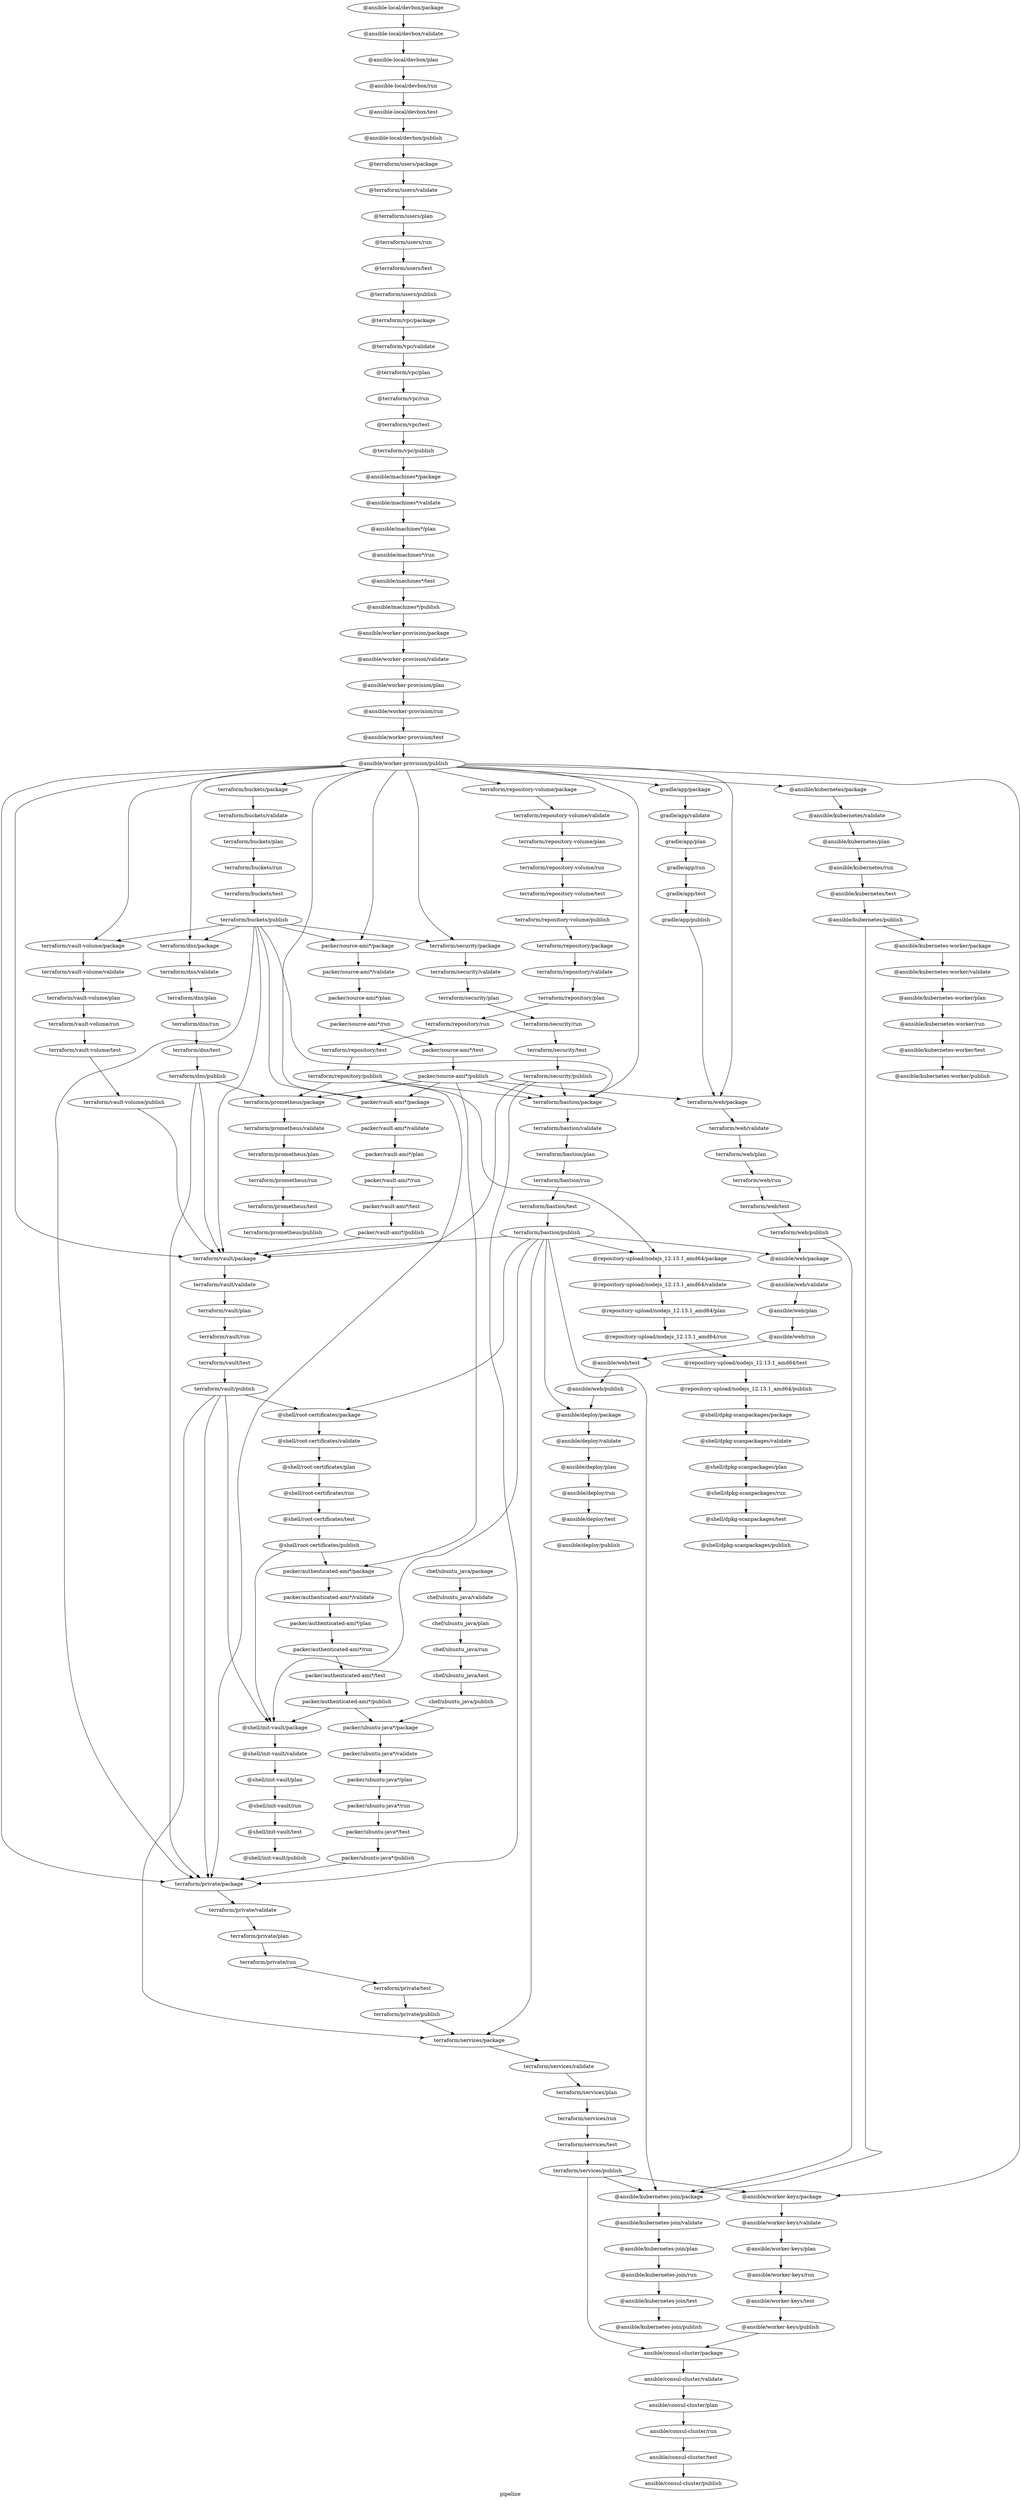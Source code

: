 digraph "G" {
label="pipeline";
rankdir=TB;
"packer/source-ami*/package";
"packer/source-ami*/validate";
"packer/source-ami*/plan";
"packer/source-ami*/run";
"packer/source-ami*/test";
"packer/source-ami*/publish";
"terraform/bastion/package";
"terraform/bastion/validate";
"terraform/bastion/plan";
"terraform/bastion/run";
"terraform/bastion/test";
"terraform/bastion/publish";
"packer/vault-ami*/package";
"packer/vault-ami*/validate";
"packer/vault-ami*/plan";
"packer/vault-ami*/run";
"packer/vault-ami*/test";
"packer/vault-ami*/publish";
"terraform/web/package";
"terraform/web/validate";
"terraform/web/plan";
"terraform/web/run";
"terraform/web/test";
"terraform/web/publish";
"@repository-upload/nodejs_12.13.1_amd64/package";
"@repository-upload/nodejs_12.13.1_amd64/validate";
"@repository-upload/nodejs_12.13.1_amd64/plan";
"@repository-upload/nodejs_12.13.1_amd64/run";
"@repository-upload/nodejs_12.13.1_amd64/test";
"@repository-upload/nodejs_12.13.1_amd64/publish";
"terraform/repository/package";
"terraform/repository/validate";
"terraform/repository/plan";
"terraform/repository/run";
"terraform/repository/test";
"terraform/repository/publish";
"@shell/dpkg-scanpackages/package";
"@shell/dpkg-scanpackages/validate";
"@shell/dpkg-scanpackages/plan";
"@shell/dpkg-scanpackages/run";
"@shell/dpkg-scanpackages/test";
"@shell/dpkg-scanpackages/publish";
"@ansible/kubernetes-join/package";
"@ansible/kubernetes-join/validate";
"@ansible/kubernetes-join/plan";
"@ansible/kubernetes-join/run";
"@ansible/kubernetes-join/test";
"@ansible/kubernetes-join/publish";
"terraform/services/package";
"terraform/services/validate";
"terraform/services/plan";
"terraform/services/run";
"terraform/services/test";
"terraform/services/publish";
"@ansible/kubernetes/package";
"@ansible/kubernetes/validate";
"@ansible/kubernetes/plan";
"@ansible/kubernetes/run";
"@ansible/kubernetes/test";
"@ansible/kubernetes/publish";
"@ansible/worker-keys/package";
"@ansible/worker-keys/validate";
"@ansible/worker-keys/plan";
"@ansible/worker-keys/run";
"@ansible/worker-keys/test";
"@ansible/worker-keys/publish";
"@ansible/deploy/package";
"@ansible/deploy/validate";
"@ansible/deploy/plan";
"@ansible/deploy/run";
"@ansible/deploy/test";
"@ansible/deploy/publish";
"@ansible/web/package";
"@ansible/web/validate";
"@ansible/web/plan";
"@ansible/web/run";
"@ansible/web/test";
"@ansible/web/publish";
"@ansible/worker-provision/package";
"@ansible/worker-provision/validate";
"@ansible/worker-provision/plan";
"@ansible/worker-provision/run";
"@ansible/worker-provision/test";
"@ansible/worker-provision/publish";
"terraform/repository-volume/package";
"terraform/repository-volume/validate";
"terraform/repository-volume/plan";
"terraform/repository-volume/run";
"terraform/repository-volume/test";
"terraform/repository-volume/publish";
"terraform/private/package";
"terraform/private/validate";
"terraform/private/plan";
"terraform/private/run";
"terraform/private/test";
"terraform/private/publish";
"terraform/prometheus/package";
"terraform/prometheus/validate";
"terraform/prometheus/plan";
"terraform/prometheus/run";
"terraform/prometheus/test";
"terraform/prometheus/publish";
"ansible/consul-cluster/package";
"ansible/consul-cluster/validate";
"ansible/consul-cluster/plan";
"ansible/consul-cluster/run";
"ansible/consul-cluster/test";
"ansible/consul-cluster/publish";
"gradle/app/package";
"gradle/app/validate";
"gradle/app/plan";
"gradle/app/run";
"gradle/app/test";
"gradle/app/publish";
"@ansible/kubernetes-worker/package";
"@ansible/kubernetes-worker/validate";
"@ansible/kubernetes-worker/plan";
"@ansible/kubernetes-worker/run";
"@ansible/kubernetes-worker/test";
"@ansible/kubernetes-worker/publish";
"terraform/buckets/package";
"terraform/buckets/validate";
"terraform/buckets/plan";
"terraform/buckets/run";
"terraform/buckets/test";
"terraform/buckets/publish";
"terraform/vault/package";
"terraform/vault/validate";
"terraform/vault/plan";
"terraform/vault/run";
"terraform/vault/test";
"terraform/vault/publish";
"terraform/dns/package";
"terraform/dns/validate";
"terraform/dns/plan";
"terraform/dns/run";
"terraform/dns/test";
"terraform/dns/publish";
"terraform/vault-volume/package";
"terraform/vault-volume/validate";
"terraform/vault-volume/plan";
"terraform/vault-volume/run";
"terraform/vault-volume/test";
"terraform/vault-volume/publish";
"terraform/security/package";
"terraform/security/validate";
"terraform/security/plan";
"terraform/security/run";
"terraform/security/test";
"terraform/security/publish";
"@terraform/vpc/package";
"@terraform/vpc/validate";
"@terraform/vpc/plan";
"@terraform/vpc/run";
"@terraform/vpc/test";
"@terraform/vpc/publish";
"@ansible/machines*/package";
"@ansible/machines*/validate";
"@ansible/machines*/plan";
"@ansible/machines*/run";
"@ansible/machines*/test";
"@ansible/machines*/publish";
"chef/ubuntu_java/package";
"chef/ubuntu_java/validate";
"chef/ubuntu_java/plan";
"chef/ubuntu_java/run";
"chef/ubuntu_java/test";
"chef/ubuntu_java/publish";
"packer/ubuntu-java*/package";
"packer/ubuntu-java*/validate";
"packer/ubuntu-java*/plan";
"packer/ubuntu-java*/run";
"packer/ubuntu-java*/test";
"packer/ubuntu-java*/publish";
"@ansible-local/devbox/package";
"@ansible-local/devbox/validate";
"@ansible-local/devbox/plan";
"@ansible-local/devbox/run";
"@ansible-local/devbox/test";
"@ansible-local/devbox/publish";
"@terraform/users/package";
"@terraform/users/validate";
"@terraform/users/plan";
"@terraform/users/run";
"@terraform/users/test";
"@terraform/users/publish";
"@shell/root-certificates/package";
"@shell/root-certificates/validate";
"@shell/root-certificates/plan";
"@shell/root-certificates/run";
"@shell/root-certificates/test";
"@shell/root-certificates/publish";
"@shell/init-vault/package";
"@shell/init-vault/validate";
"@shell/init-vault/plan";
"@shell/init-vault/run";
"@shell/init-vault/test";
"@shell/init-vault/publish";
"packer/authenticated-ami*/package";
"packer/authenticated-ami*/validate";
"packer/authenticated-ami*/plan";
"packer/authenticated-ami*/run";
"packer/authenticated-ami*/test";
"packer/authenticated-ami*/publish";
"packer/source-ami*/package" -> "packer/source-ami*/validate"  [key=0];
"packer/source-ami*/validate" -> "packer/source-ami*/plan"  [key=0];
"packer/source-ami*/plan" -> "packer/source-ami*/run"  [key=0];
"packer/source-ami*/run" -> "packer/source-ami*/test"  [key=0];
"packer/source-ami*/test" -> "packer/source-ami*/publish"  [key=0];
"packer/source-ami*/publish" -> "terraform/bastion/package"  [key=0];
"packer/source-ami*/publish" -> "packer/vault-ami*/package"  [key=0];
"packer/source-ami*/publish" -> "terraform/web/package"  [key=0];
"packer/source-ami*/publish" -> "terraform/prometheus/package"  [key=0];
"packer/source-ami*/publish" -> "packer/authenticated-ami*/package"  [key=0];
"terraform/bastion/package" -> "terraform/bastion/validate"  [key=0];
"terraform/bastion/validate" -> "terraform/bastion/plan"  [key=0];
"terraform/bastion/plan" -> "terraform/bastion/run"  [key=0];
"terraform/bastion/run" -> "terraform/bastion/test"  [key=0];
"terraform/bastion/test" -> "terraform/bastion/publish"  [key=0];
"terraform/bastion/publish" -> "@repository-upload/nodejs_12.13.1_amd64/package"  [key=0];
"terraform/bastion/publish" -> "@ansible/kubernetes-join/package"  [key=0];
"terraform/bastion/publish" -> "terraform/services/package"  [key=0];
"terraform/bastion/publish" -> "@ansible/deploy/package"  [key=0];
"terraform/bastion/publish" -> "@ansible/web/package"  [key=0];
"terraform/bastion/publish" -> "terraform/vault/package"  [key=0];
"terraform/bastion/publish" -> "@shell/root-certificates/package"  [key=0];
"terraform/bastion/publish" -> "@shell/init-vault/package"  [key=0];
"packer/vault-ami*/package" -> "packer/vault-ami*/validate"  [key=0];
"packer/vault-ami*/validate" -> "packer/vault-ami*/plan"  [key=0];
"packer/vault-ami*/plan" -> "packer/vault-ami*/run"  [key=0];
"packer/vault-ami*/run" -> "packer/vault-ami*/test"  [key=0];
"packer/vault-ami*/test" -> "packer/vault-ami*/publish"  [key=0];
"packer/vault-ami*/publish" -> "terraform/vault/package"  [key=0];
"terraform/web/package" -> "terraform/web/validate"  [key=0];
"terraform/web/validate" -> "terraform/web/plan"  [key=0];
"terraform/web/plan" -> "terraform/web/run"  [key=0];
"terraform/web/run" -> "terraform/web/test"  [key=0];
"terraform/web/test" -> "terraform/web/publish"  [key=0];
"terraform/web/publish" -> "@ansible/kubernetes-join/package"  [key=0];
"terraform/web/publish" -> "@ansible/web/package"  [key=0];
"@repository-upload/nodejs_12.13.1_amd64/package" -> "@repository-upload/nodejs_12.13.1_amd64/validate"  [key=0];
"@repository-upload/nodejs_12.13.1_amd64/validate" -> "@repository-upload/nodejs_12.13.1_amd64/plan"  [key=0];
"@repository-upload/nodejs_12.13.1_amd64/plan" -> "@repository-upload/nodejs_12.13.1_amd64/run"  [key=0];
"@repository-upload/nodejs_12.13.1_amd64/run" -> "@repository-upload/nodejs_12.13.1_amd64/test"  [key=0];
"@repository-upload/nodejs_12.13.1_amd64/test" -> "@repository-upload/nodejs_12.13.1_amd64/publish"  [key=0];
"@repository-upload/nodejs_12.13.1_amd64/publish" -> "@shell/dpkg-scanpackages/package"  [key=0];
"terraform/repository/package" -> "terraform/repository/validate"  [key=0];
"terraform/repository/validate" -> "terraform/repository/plan"  [key=0];
"terraform/repository/plan" -> "terraform/repository/run"  [key=0];
"terraform/repository/run" -> "terraform/repository/test"  [key=0];
"terraform/repository/test" -> "terraform/repository/publish"  [key=0];
"terraform/repository/publish" -> "terraform/bastion/package"  [key=0];
"terraform/repository/publish" -> "@repository-upload/nodejs_12.13.1_amd64/package"  [key=0];
"terraform/repository/publish" -> "terraform/private/package"  [key=0];
"terraform/repository/publish" -> "terraform/prometheus/package"  [key=0];
"@shell/dpkg-scanpackages/package" -> "@shell/dpkg-scanpackages/validate"  [key=0];
"@shell/dpkg-scanpackages/validate" -> "@shell/dpkg-scanpackages/plan"  [key=0];
"@shell/dpkg-scanpackages/plan" -> "@shell/dpkg-scanpackages/run"  [key=0];
"@shell/dpkg-scanpackages/run" -> "@shell/dpkg-scanpackages/test"  [key=0];
"@shell/dpkg-scanpackages/test" -> "@shell/dpkg-scanpackages/publish"  [key=0];
"@ansible/kubernetes-join/package" -> "@ansible/kubernetes-join/validate"  [key=0];
"@ansible/kubernetes-join/validate" -> "@ansible/kubernetes-join/plan"  [key=0];
"@ansible/kubernetes-join/plan" -> "@ansible/kubernetes-join/run"  [key=0];
"@ansible/kubernetes-join/run" -> "@ansible/kubernetes-join/test"  [key=0];
"@ansible/kubernetes-join/test" -> "@ansible/kubernetes-join/publish"  [key=0];
"terraform/services/package" -> "terraform/services/validate"  [key=0];
"terraform/services/validate" -> "terraform/services/plan"  [key=0];
"terraform/services/plan" -> "terraform/services/run"  [key=0];
"terraform/services/run" -> "terraform/services/test"  [key=0];
"terraform/services/test" -> "terraform/services/publish"  [key=0];
"terraform/services/publish" -> "@ansible/kubernetes-join/package"  [key=0];
"terraform/services/publish" -> "@ansible/worker-keys/package"  [key=0];
"terraform/services/publish" -> "ansible/consul-cluster/package"  [key=0];
"@ansible/kubernetes/package" -> "@ansible/kubernetes/validate"  [key=0];
"@ansible/kubernetes/validate" -> "@ansible/kubernetes/plan"  [key=0];
"@ansible/kubernetes/plan" -> "@ansible/kubernetes/run"  [key=0];
"@ansible/kubernetes/run" -> "@ansible/kubernetes/test"  [key=0];
"@ansible/kubernetes/test" -> "@ansible/kubernetes/publish"  [key=0];
"@ansible/kubernetes/publish" -> "@ansible/kubernetes-join/package"  [key=0];
"@ansible/kubernetes/publish" -> "@ansible/kubernetes-worker/package"  [key=0];
"@ansible/worker-keys/package" -> "@ansible/worker-keys/validate"  [key=0];
"@ansible/worker-keys/validate" -> "@ansible/worker-keys/plan"  [key=0];
"@ansible/worker-keys/plan" -> "@ansible/worker-keys/run"  [key=0];
"@ansible/worker-keys/run" -> "@ansible/worker-keys/test"  [key=0];
"@ansible/worker-keys/test" -> "@ansible/worker-keys/publish"  [key=0];
"@ansible/worker-keys/publish" -> "ansible/consul-cluster/package"  [key=0];
"@ansible/deploy/package" -> "@ansible/deploy/validate"  [key=0];
"@ansible/deploy/validate" -> "@ansible/deploy/plan"  [key=0];
"@ansible/deploy/plan" -> "@ansible/deploy/run"  [key=0];
"@ansible/deploy/run" -> "@ansible/deploy/test"  [key=0];
"@ansible/deploy/test" -> "@ansible/deploy/publish"  [key=0];
"@ansible/web/package" -> "@ansible/web/validate"  [key=0];
"@ansible/web/validate" -> "@ansible/web/plan"  [key=0];
"@ansible/web/plan" -> "@ansible/web/run"  [key=0];
"@ansible/web/run" -> "@ansible/web/test"  [key=0];
"@ansible/web/test" -> "@ansible/web/publish"  [key=0];
"@ansible/web/publish" -> "@ansible/deploy/package"  [key=0];
"@ansible/worker-provision/package" -> "@ansible/worker-provision/validate"  [key=0];
"@ansible/worker-provision/validate" -> "@ansible/worker-provision/plan"  [key=0];
"@ansible/worker-provision/plan" -> "@ansible/worker-provision/run"  [key=0];
"@ansible/worker-provision/run" -> "@ansible/worker-provision/test"  [key=0];
"@ansible/worker-provision/test" -> "@ansible/worker-provision/publish"  [key=0];
"@ansible/worker-provision/publish" -> "packer/source-ami*/package"  [key=0];
"@ansible/worker-provision/publish" -> "terraform/bastion/package"  [key=0];
"@ansible/worker-provision/publish" -> "packer/vault-ami*/package"  [key=0];
"@ansible/worker-provision/publish" -> "terraform/web/package"  [key=0];
"@ansible/worker-provision/publish" -> "@ansible/kubernetes/package"  [key=0];
"@ansible/worker-provision/publish" -> "@ansible/worker-keys/package"  [key=0];
"@ansible/worker-provision/publish" -> "terraform/repository-volume/package"  [key=0];
"@ansible/worker-provision/publish" -> "terraform/private/package"  [key=0];
"@ansible/worker-provision/publish" -> "gradle/app/package"  [key=0];
"@ansible/worker-provision/publish" -> "terraform/buckets/package"  [key=0];
"@ansible/worker-provision/publish" -> "terraform/vault/package"  [key=0];
"@ansible/worker-provision/publish" -> "terraform/dns/package"  [key=0];
"@ansible/worker-provision/publish" -> "terraform/vault-volume/package"  [key=0];
"@ansible/worker-provision/publish" -> "terraform/security/package"  [key=0];
"terraform/repository-volume/package" -> "terraform/repository-volume/validate"  [key=0];
"terraform/repository-volume/validate" -> "terraform/repository-volume/plan"  [key=0];
"terraform/repository-volume/plan" -> "terraform/repository-volume/run"  [key=0];
"terraform/repository-volume/run" -> "terraform/repository-volume/test"  [key=0];
"terraform/repository-volume/test" -> "terraform/repository-volume/publish"  [key=0];
"terraform/repository-volume/publish" -> "terraform/repository/package"  [key=0];
"terraform/private/package" -> "terraform/private/validate"  [key=0];
"terraform/private/validate" -> "terraform/private/plan"  [key=0];
"terraform/private/plan" -> "terraform/private/run"  [key=0];
"terraform/private/run" -> "terraform/private/test"  [key=0];
"terraform/private/test" -> "terraform/private/publish"  [key=0];
"terraform/private/publish" -> "terraform/services/package"  [key=0];
"terraform/prometheus/package" -> "terraform/prometheus/validate"  [key=0];
"terraform/prometheus/validate" -> "terraform/prometheus/plan"  [key=0];
"terraform/prometheus/plan" -> "terraform/prometheus/run"  [key=0];
"terraform/prometheus/run" -> "terraform/prometheus/test"  [key=0];
"terraform/prometheus/test" -> "terraform/prometheus/publish"  [key=0];
"ansible/consul-cluster/package" -> "ansible/consul-cluster/validate"  [key=0];
"ansible/consul-cluster/validate" -> "ansible/consul-cluster/plan"  [key=0];
"ansible/consul-cluster/plan" -> "ansible/consul-cluster/run"  [key=0];
"ansible/consul-cluster/run" -> "ansible/consul-cluster/test"  [key=0];
"ansible/consul-cluster/test" -> "ansible/consul-cluster/publish"  [key=0];
"gradle/app/package" -> "gradle/app/validate"  [key=0];
"gradle/app/validate" -> "gradle/app/plan"  [key=0];
"gradle/app/plan" -> "gradle/app/run"  [key=0];
"gradle/app/run" -> "gradle/app/test"  [key=0];
"gradle/app/test" -> "gradle/app/publish"  [key=0];
"gradle/app/publish" -> "terraform/web/package"  [key=0];
"@ansible/kubernetes-worker/package" -> "@ansible/kubernetes-worker/validate"  [key=0];
"@ansible/kubernetes-worker/validate" -> "@ansible/kubernetes-worker/plan"  [key=0];
"@ansible/kubernetes-worker/plan" -> "@ansible/kubernetes-worker/run"  [key=0];
"@ansible/kubernetes-worker/run" -> "@ansible/kubernetes-worker/test"  [key=0];
"@ansible/kubernetes-worker/test" -> "@ansible/kubernetes-worker/publish"  [key=0];
"terraform/buckets/package" -> "terraform/buckets/validate"  [key=0];
"terraform/buckets/validate" -> "terraform/buckets/plan"  [key=0];
"terraform/buckets/plan" -> "terraform/buckets/run"  [key=0];
"terraform/buckets/run" -> "terraform/buckets/test"  [key=0];
"terraform/buckets/test" -> "terraform/buckets/publish"  [key=0];
"terraform/buckets/publish" -> "packer/source-ami*/package"  [key=0];
"terraform/buckets/publish" -> "terraform/bastion/package"  [key=0];
"terraform/buckets/publish" -> "packer/vault-ami*/package"  [key=0];
"terraform/buckets/publish" -> "terraform/private/package"  [key=0];
"terraform/buckets/publish" -> "terraform/vault/package"  [key=0];
"terraform/buckets/publish" -> "terraform/dns/package"  [key=0];
"terraform/buckets/publish" -> "terraform/vault-volume/package"  [key=0];
"terraform/buckets/publish" -> "terraform/security/package"  [key=0];
"terraform/vault/package" -> "terraform/vault/validate"  [key=0];
"terraform/vault/validate" -> "terraform/vault/plan"  [key=0];
"terraform/vault/plan" -> "terraform/vault/run"  [key=0];
"terraform/vault/run" -> "terraform/vault/test"  [key=0];
"terraform/vault/test" -> "terraform/vault/publish"  [key=0];
"terraform/vault/publish" -> "terraform/services/package"  [key=0];
"terraform/vault/publish" -> "terraform/private/package"  [key=0];
"terraform/vault/publish" -> "@shell/root-certificates/package"  [key=0];
"terraform/vault/publish" -> "@shell/init-vault/package"  [key=0];
"terraform/dns/package" -> "terraform/dns/validate"  [key=0];
"terraform/dns/validate" -> "terraform/dns/plan"  [key=0];
"terraform/dns/plan" -> "terraform/dns/run"  [key=0];
"terraform/dns/run" -> "terraform/dns/test"  [key=0];
"terraform/dns/test" -> "terraform/dns/publish"  [key=0];
"terraform/dns/publish" -> "terraform/private/package"  [key=0];
"terraform/dns/publish" -> "terraform/prometheus/package"  [key=0];
"terraform/dns/publish" -> "terraform/vault/package"  [key=0];
"terraform/vault-volume/package" -> "terraform/vault-volume/validate"  [key=0];
"terraform/vault-volume/validate" -> "terraform/vault-volume/plan"  [key=0];
"terraform/vault-volume/plan" -> "terraform/vault-volume/run"  [key=0];
"terraform/vault-volume/run" -> "terraform/vault-volume/test"  [key=0];
"terraform/vault-volume/test" -> "terraform/vault-volume/publish"  [key=0];
"terraform/vault-volume/publish" -> "terraform/vault/package"  [key=0];
"terraform/security/package" -> "terraform/security/validate"  [key=0];
"terraform/security/validate" -> "terraform/security/plan"  [key=0];
"terraform/security/plan" -> "terraform/security/run"  [key=0];
"terraform/security/run" -> "terraform/security/test"  [key=0];
"terraform/security/test" -> "terraform/security/publish"  [key=0];
"terraform/security/publish" -> "terraform/bastion/package"  [key=0];
"terraform/security/publish" -> "terraform/private/package"  [key=0];
"terraform/security/publish" -> "terraform/vault/package"  [key=0];
"@terraform/vpc/package" -> "@terraform/vpc/validate"  [key=0];
"@terraform/vpc/validate" -> "@terraform/vpc/plan"  [key=0];
"@terraform/vpc/plan" -> "@terraform/vpc/run"  [key=0];
"@terraform/vpc/run" -> "@terraform/vpc/test"  [key=0];
"@terraform/vpc/test" -> "@terraform/vpc/publish"  [key=0];
"@terraform/vpc/publish" -> "@ansible/machines*/package"  [key=0];
"@ansible/machines*/package" -> "@ansible/machines*/validate"  [key=0];
"@ansible/machines*/validate" -> "@ansible/machines*/plan"  [key=0];
"@ansible/machines*/plan" -> "@ansible/machines*/run"  [key=0];
"@ansible/machines*/run" -> "@ansible/machines*/test"  [key=0];
"@ansible/machines*/test" -> "@ansible/machines*/publish"  [key=0];
"@ansible/machines*/publish" -> "@ansible/worker-provision/package"  [key=0];
"chef/ubuntu_java/package" -> "chef/ubuntu_java/validate"  [key=0];
"chef/ubuntu_java/validate" -> "chef/ubuntu_java/plan"  [key=0];
"chef/ubuntu_java/plan" -> "chef/ubuntu_java/run"  [key=0];
"chef/ubuntu_java/run" -> "chef/ubuntu_java/test"  [key=0];
"chef/ubuntu_java/test" -> "chef/ubuntu_java/publish"  [key=0];
"chef/ubuntu_java/publish" -> "packer/ubuntu-java*/package"  [key=0];
"packer/ubuntu-java*/package" -> "packer/ubuntu-java*/validate"  [key=0];
"packer/ubuntu-java*/validate" -> "packer/ubuntu-java*/plan"  [key=0];
"packer/ubuntu-java*/plan" -> "packer/ubuntu-java*/run"  [key=0];
"packer/ubuntu-java*/run" -> "packer/ubuntu-java*/test"  [key=0];
"packer/ubuntu-java*/test" -> "packer/ubuntu-java*/publish"  [key=0];
"packer/ubuntu-java*/publish" -> "terraform/private/package"  [key=0];
"@ansible-local/devbox/package" -> "@ansible-local/devbox/validate"  [key=0];
"@ansible-local/devbox/validate" -> "@ansible-local/devbox/plan"  [key=0];
"@ansible-local/devbox/plan" -> "@ansible-local/devbox/run"  [key=0];
"@ansible-local/devbox/run" -> "@ansible-local/devbox/test"  [key=0];
"@ansible-local/devbox/test" -> "@ansible-local/devbox/publish"  [key=0];
"@ansible-local/devbox/publish" -> "@terraform/users/package"  [key=0];
"@terraform/users/package" -> "@terraform/users/validate"  [key=0];
"@terraform/users/validate" -> "@terraform/users/plan"  [key=0];
"@terraform/users/plan" -> "@terraform/users/run"  [key=0];
"@terraform/users/run" -> "@terraform/users/test"  [key=0];
"@terraform/users/test" -> "@terraform/users/publish"  [key=0];
"@terraform/users/publish" -> "@terraform/vpc/package"  [key=0];
"@shell/root-certificates/package" -> "@shell/root-certificates/validate"  [key=0];
"@shell/root-certificates/validate" -> "@shell/root-certificates/plan"  [key=0];
"@shell/root-certificates/plan" -> "@shell/root-certificates/run"  [key=0];
"@shell/root-certificates/run" -> "@shell/root-certificates/test"  [key=0];
"@shell/root-certificates/test" -> "@shell/root-certificates/publish"  [key=0];
"@shell/root-certificates/publish" -> "@shell/init-vault/package"  [key=0];
"@shell/root-certificates/publish" -> "packer/authenticated-ami*/package"  [key=0];
"@shell/init-vault/package" -> "@shell/init-vault/validate"  [key=0];
"@shell/init-vault/validate" -> "@shell/init-vault/plan"  [key=0];
"@shell/init-vault/plan" -> "@shell/init-vault/run"  [key=0];
"@shell/init-vault/run" -> "@shell/init-vault/test"  [key=0];
"@shell/init-vault/test" -> "@shell/init-vault/publish"  [key=0];
"packer/authenticated-ami*/package" -> "packer/authenticated-ami*/validate"  [key=0];
"packer/authenticated-ami*/validate" -> "packer/authenticated-ami*/plan"  [key=0];
"packer/authenticated-ami*/plan" -> "packer/authenticated-ami*/run"  [key=0];
"packer/authenticated-ami*/run" -> "packer/authenticated-ami*/test"  [key=0];
"packer/authenticated-ami*/test" -> "packer/authenticated-ami*/publish"  [key=0];
"packer/authenticated-ami*/publish" -> "packer/ubuntu-java*/package"  [key=0];
"packer/authenticated-ami*/publish" -> "@shell/init-vault/package"  [key=0];
}

